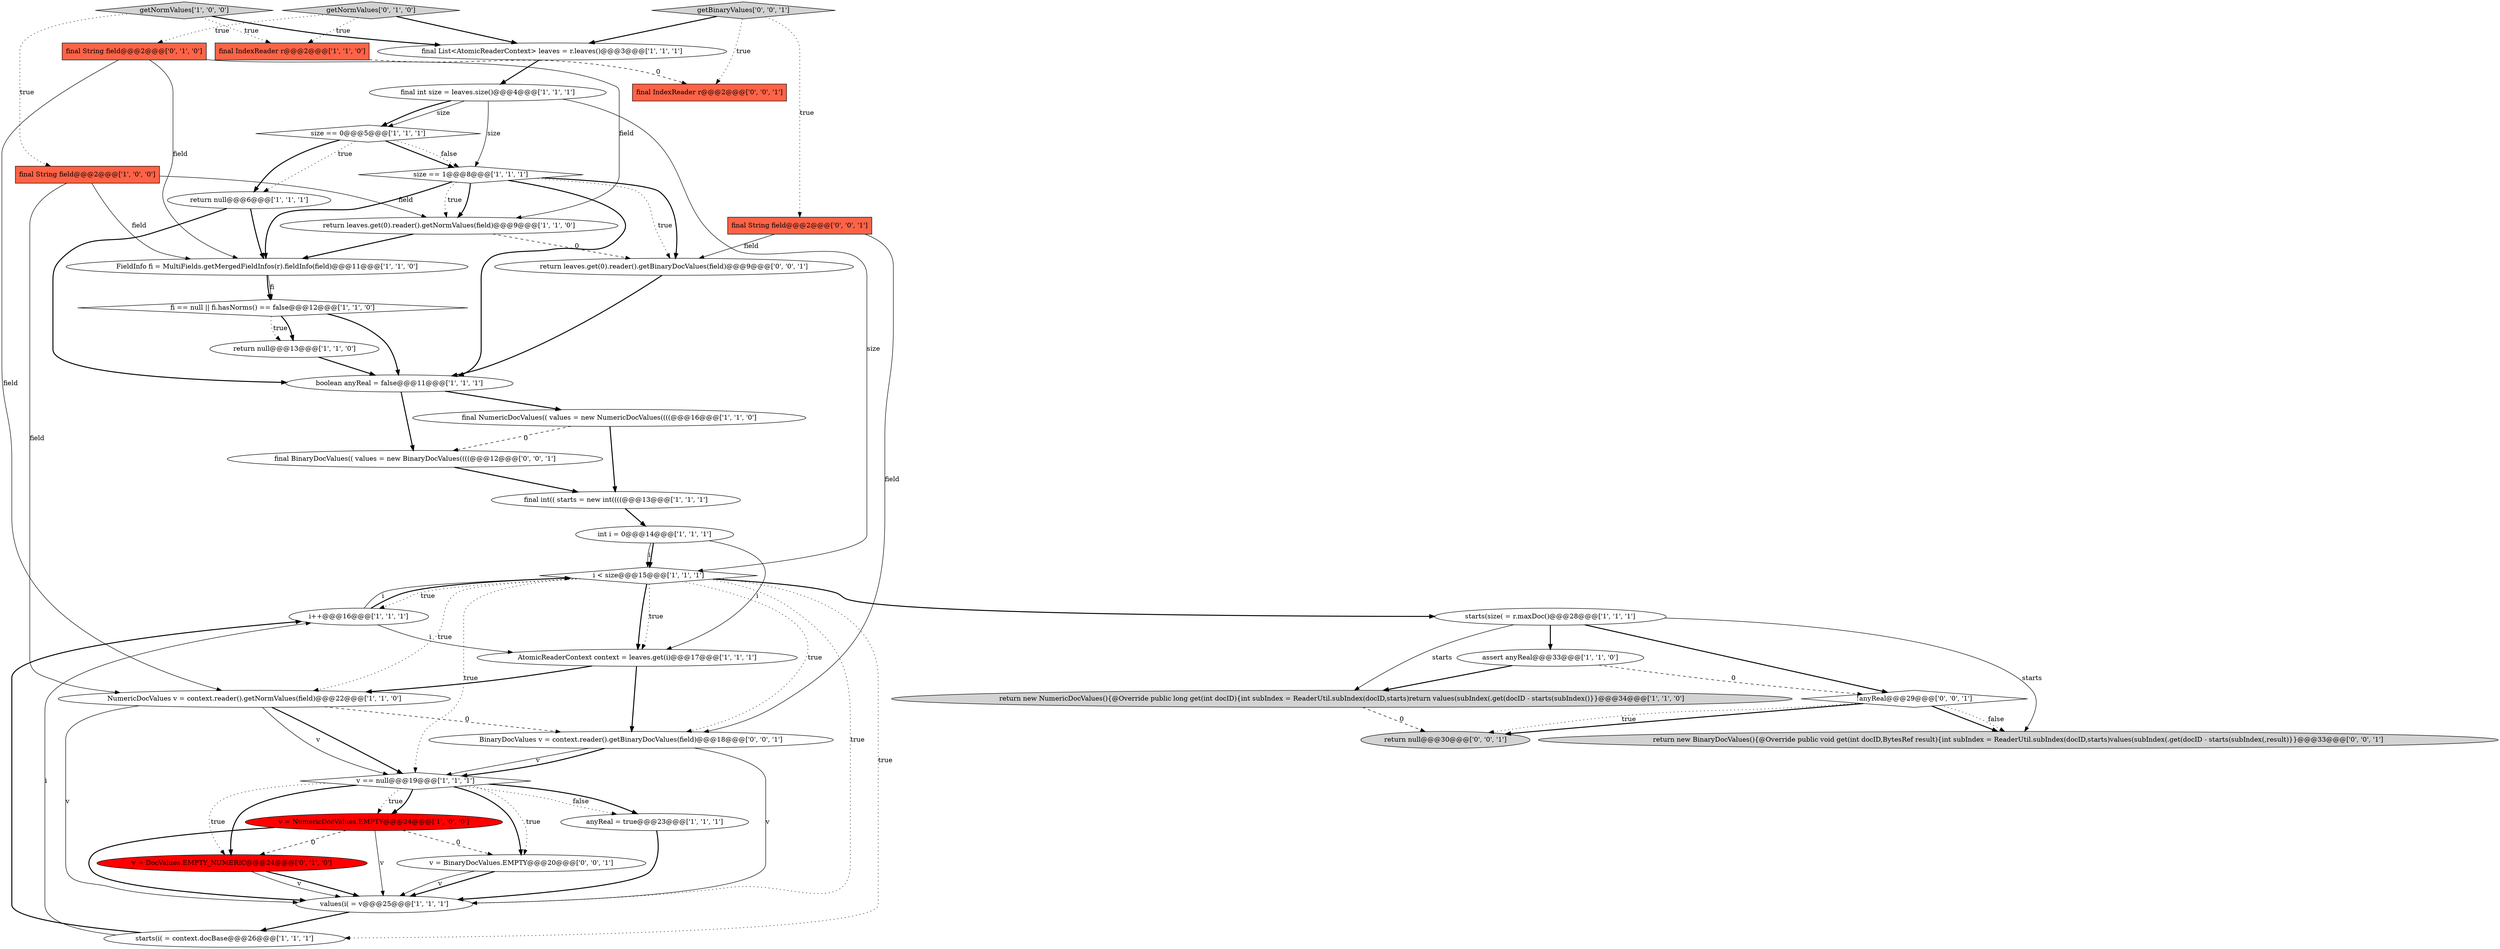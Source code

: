 digraph {
29 [style = filled, label = "final String field@@@2@@@['0', '1', '0']", fillcolor = tomato, shape = box image = "AAA0AAABBB2BBB"];
21 [style = filled, label = "i < size@@@15@@@['1', '1', '1']", fillcolor = white, shape = diamond image = "AAA0AAABBB1BBB"];
37 [style = filled, label = "v = BinaryDocValues.EMPTY@@@20@@@['0', '0', '1']", fillcolor = white, shape = ellipse image = "AAA0AAABBB3BBB"];
28 [style = filled, label = "v = DocValues.EMPTY_NUMERIC@@@24@@@['0', '1', '0']", fillcolor = red, shape = ellipse image = "AAA1AAABBB2BBB"];
4 [style = filled, label = "return null@@@13@@@['1', '1', '0']", fillcolor = white, shape = ellipse image = "AAA0AAABBB1BBB"];
14 [style = filled, label = "i++@@@16@@@['1', '1', '1']", fillcolor = white, shape = ellipse image = "AAA0AAABBB1BBB"];
1 [style = filled, label = "v = NumericDocValues.EMPTY@@@24@@@['1', '0', '0']", fillcolor = red, shape = ellipse image = "AAA1AAABBB1BBB"];
16 [style = filled, label = "final IndexReader r@@@2@@@['1', '1', '0']", fillcolor = tomato, shape = box image = "AAA0AAABBB1BBB"];
23 [style = filled, label = "final NumericDocValues(( values = new NumericDocValues((((@@@16@@@['1', '1', '0']", fillcolor = white, shape = ellipse image = "AAA0AAABBB1BBB"];
20 [style = filled, label = "final List<AtomicReaderContext> leaves = r.leaves()@@@3@@@['1', '1', '1']", fillcolor = white, shape = ellipse image = "AAA0AAABBB1BBB"];
33 [style = filled, label = "return null@@@30@@@['0', '0', '1']", fillcolor = lightgray, shape = ellipse image = "AAA0AAABBB3BBB"];
3 [style = filled, label = "return leaves.get(0).reader().getNormValues(field)@@@9@@@['1', '1', '0']", fillcolor = white, shape = ellipse image = "AAA0AAABBB1BBB"];
38 [style = filled, label = "final IndexReader r@@@2@@@['0', '0', '1']", fillcolor = tomato, shape = box image = "AAA0AAABBB3BBB"];
26 [style = filled, label = "assert anyReal@@@33@@@['1', '1', '0']", fillcolor = white, shape = ellipse image = "AAA0AAABBB1BBB"];
2 [style = filled, label = "final int size = leaves.size()@@@4@@@['1', '1', '1']", fillcolor = white, shape = ellipse image = "AAA0AAABBB1BBB"];
7 [style = filled, label = "final String field@@@2@@@['1', '0', '0']", fillcolor = tomato, shape = box image = "AAA0AAABBB1BBB"];
30 [style = filled, label = "getNormValues['0', '1', '0']", fillcolor = lightgray, shape = diamond image = "AAA0AAABBB2BBB"];
24 [style = filled, label = "AtomicReaderContext context = leaves.get(i)@@@17@@@['1', '1', '1']", fillcolor = white, shape = ellipse image = "AAA0AAABBB1BBB"];
8 [style = filled, label = "starts(size( = r.maxDoc()@@@28@@@['1', '1', '1']", fillcolor = white, shape = ellipse image = "AAA0AAABBB1BBB"];
13 [style = filled, label = "NumericDocValues v = context.reader().getNormValues(field)@@@22@@@['1', '1', '0']", fillcolor = white, shape = ellipse image = "AAA0AAABBB1BBB"];
25 [style = filled, label = "size == 1@@@8@@@['1', '1', '1']", fillcolor = white, shape = diamond image = "AAA0AAABBB1BBB"];
22 [style = filled, label = "starts(i( = context.docBase@@@26@@@['1', '1', '1']", fillcolor = white, shape = ellipse image = "AAA0AAABBB1BBB"];
27 [style = filled, label = "fi == null || fi.hasNorms() == false@@@12@@@['1', '1', '0']", fillcolor = white, shape = diamond image = "AAA0AAABBB1BBB"];
15 [style = filled, label = "return new NumericDocValues(){@Override public long get(int docID){int subIndex = ReaderUtil.subIndex(docID,starts)return values(subIndex(.get(docID - starts(subIndex()}}@@@34@@@['1', '1', '0']", fillcolor = lightgray, shape = ellipse image = "AAA0AAABBB1BBB"];
17 [style = filled, label = "v == null@@@19@@@['1', '1', '1']", fillcolor = white, shape = diamond image = "AAA0AAABBB1BBB"];
34 [style = filled, label = "getBinaryValues['0', '0', '1']", fillcolor = lightgray, shape = diamond image = "AAA0AAABBB3BBB"];
12 [style = filled, label = "return null@@@6@@@['1', '1', '1']", fillcolor = white, shape = ellipse image = "AAA0AAABBB1BBB"];
32 [style = filled, label = "!anyReal@@@29@@@['0', '0', '1']", fillcolor = white, shape = diamond image = "AAA0AAABBB3BBB"];
0 [style = filled, label = "size == 0@@@5@@@['1', '1', '1']", fillcolor = white, shape = diamond image = "AAA0AAABBB1BBB"];
31 [style = filled, label = "BinaryDocValues v = context.reader().getBinaryDocValues(field)@@@18@@@['0', '0', '1']", fillcolor = white, shape = ellipse image = "AAA0AAABBB3BBB"];
9 [style = filled, label = "getNormValues['1', '0', '0']", fillcolor = lightgray, shape = diamond image = "AAA0AAABBB1BBB"];
6 [style = filled, label = "FieldInfo fi = MultiFields.getMergedFieldInfos(r).fieldInfo(field)@@@11@@@['1', '1', '0']", fillcolor = white, shape = ellipse image = "AAA0AAABBB1BBB"];
10 [style = filled, label = "int i = 0@@@14@@@['1', '1', '1']", fillcolor = white, shape = ellipse image = "AAA0AAABBB1BBB"];
11 [style = filled, label = "values(i( = v@@@25@@@['1', '1', '1']", fillcolor = white, shape = ellipse image = "AAA0AAABBB1BBB"];
18 [style = filled, label = "final int(( starts = new int((((@@@13@@@['1', '1', '1']", fillcolor = white, shape = ellipse image = "AAA0AAABBB1BBB"];
36 [style = filled, label = "return new BinaryDocValues(){@Override public void get(int docID,BytesRef result){int subIndex = ReaderUtil.subIndex(docID,starts)values(subIndex(.get(docID - starts(subIndex(,result)}}@@@33@@@['0', '0', '1']", fillcolor = lightgray, shape = ellipse image = "AAA0AAABBB3BBB"];
40 [style = filled, label = "return leaves.get(0).reader().getBinaryDocValues(field)@@@9@@@['0', '0', '1']", fillcolor = white, shape = ellipse image = "AAA0AAABBB3BBB"];
39 [style = filled, label = "final BinaryDocValues(( values = new BinaryDocValues((((@@@12@@@['0', '0', '1']", fillcolor = white, shape = ellipse image = "AAA0AAABBB3BBB"];
19 [style = filled, label = "boolean anyReal = false@@@11@@@['1', '1', '1']", fillcolor = white, shape = ellipse image = "AAA0AAABBB1BBB"];
5 [style = filled, label = "anyReal = true@@@23@@@['1', '1', '1']", fillcolor = white, shape = ellipse image = "AAA0AAABBB1BBB"];
35 [style = filled, label = "final String field@@@2@@@['0', '0', '1']", fillcolor = tomato, shape = box image = "AAA0AAABBB3BBB"];
0->12 [style = dotted, label="true"];
3->40 [style = dashed, label="0"];
34->20 [style = bold, label=""];
21->11 [style = dotted, label="true"];
37->11 [style = bold, label=""];
30->20 [style = bold, label=""];
17->1 [style = dotted, label="true"];
21->8 [style = bold, label=""];
21->24 [style = bold, label=""];
25->6 [style = bold, label=""];
2->25 [style = solid, label="size"];
39->18 [style = bold, label=""];
13->17 [style = bold, label=""];
21->24 [style = dotted, label="true"];
0->25 [style = bold, label=""];
23->39 [style = dashed, label="0"];
26->15 [style = bold, label=""];
25->19 [style = bold, label=""];
15->33 [style = dashed, label="0"];
27->19 [style = bold, label=""];
25->40 [style = bold, label=""];
7->13 [style = solid, label="field"];
13->11 [style = solid, label="v"];
17->5 [style = bold, label=""];
6->27 [style = solid, label="fi"];
8->15 [style = solid, label="starts"];
7->6 [style = solid, label="field"];
25->3 [style = bold, label=""];
4->19 [style = bold, label=""];
19->39 [style = bold, label=""];
21->22 [style = dotted, label="true"];
29->13 [style = solid, label="field"];
21->17 [style = dotted, label="true"];
10->21 [style = bold, label=""];
17->37 [style = bold, label=""];
1->11 [style = bold, label=""];
34->38 [style = dotted, label="true"];
30->29 [style = dotted, label="true"];
14->24 [style = solid, label="i"];
13->31 [style = dashed, label="0"];
10->21 [style = solid, label="i"];
17->5 [style = dotted, label="false"];
21->31 [style = dotted, label="true"];
31->11 [style = solid, label="v"];
28->11 [style = solid, label="v"];
29->3 [style = solid, label="field"];
14->21 [style = solid, label="i"];
32->36 [style = bold, label=""];
22->14 [style = solid, label="i"];
21->13 [style = dotted, label="true"];
5->11 [style = bold, label=""];
22->14 [style = bold, label=""];
14->21 [style = bold, label=""];
24->13 [style = bold, label=""];
1->37 [style = dashed, label="0"];
17->1 [style = bold, label=""];
32->36 [style = dotted, label="false"];
26->32 [style = dashed, label="0"];
2->21 [style = solid, label="size"];
0->12 [style = bold, label=""];
0->25 [style = dotted, label="false"];
40->19 [style = bold, label=""];
35->31 [style = solid, label="field"];
3->6 [style = bold, label=""];
9->20 [style = bold, label=""];
29->6 [style = solid, label="field"];
1->28 [style = dashed, label="0"];
27->4 [style = dotted, label="true"];
32->33 [style = bold, label=""];
32->33 [style = dotted, label="true"];
6->27 [style = bold, label=""];
13->17 [style = solid, label="v"];
2->0 [style = bold, label=""];
31->17 [style = solid, label="v"];
18->10 [style = bold, label=""];
24->31 [style = bold, label=""];
34->35 [style = dotted, label="true"];
17->28 [style = dotted, label="true"];
11->22 [style = bold, label=""];
17->37 [style = dotted, label="true"];
31->17 [style = bold, label=""];
9->16 [style = dotted, label="true"];
9->7 [style = dotted, label="true"];
23->18 [style = bold, label=""];
16->38 [style = dashed, label="0"];
8->32 [style = bold, label=""];
37->11 [style = solid, label="v"];
28->11 [style = bold, label=""];
2->0 [style = solid, label="size"];
1->11 [style = solid, label="v"];
35->40 [style = solid, label="field"];
12->6 [style = bold, label=""];
20->2 [style = bold, label=""];
27->4 [style = bold, label=""];
17->28 [style = bold, label=""];
7->3 [style = solid, label="field"];
10->24 [style = solid, label="i"];
25->40 [style = dotted, label="true"];
30->16 [style = dotted, label="true"];
19->23 [style = bold, label=""];
21->14 [style = dotted, label="true"];
25->3 [style = dotted, label="true"];
12->19 [style = bold, label=""];
8->36 [style = solid, label="starts"];
8->26 [style = bold, label=""];
}
